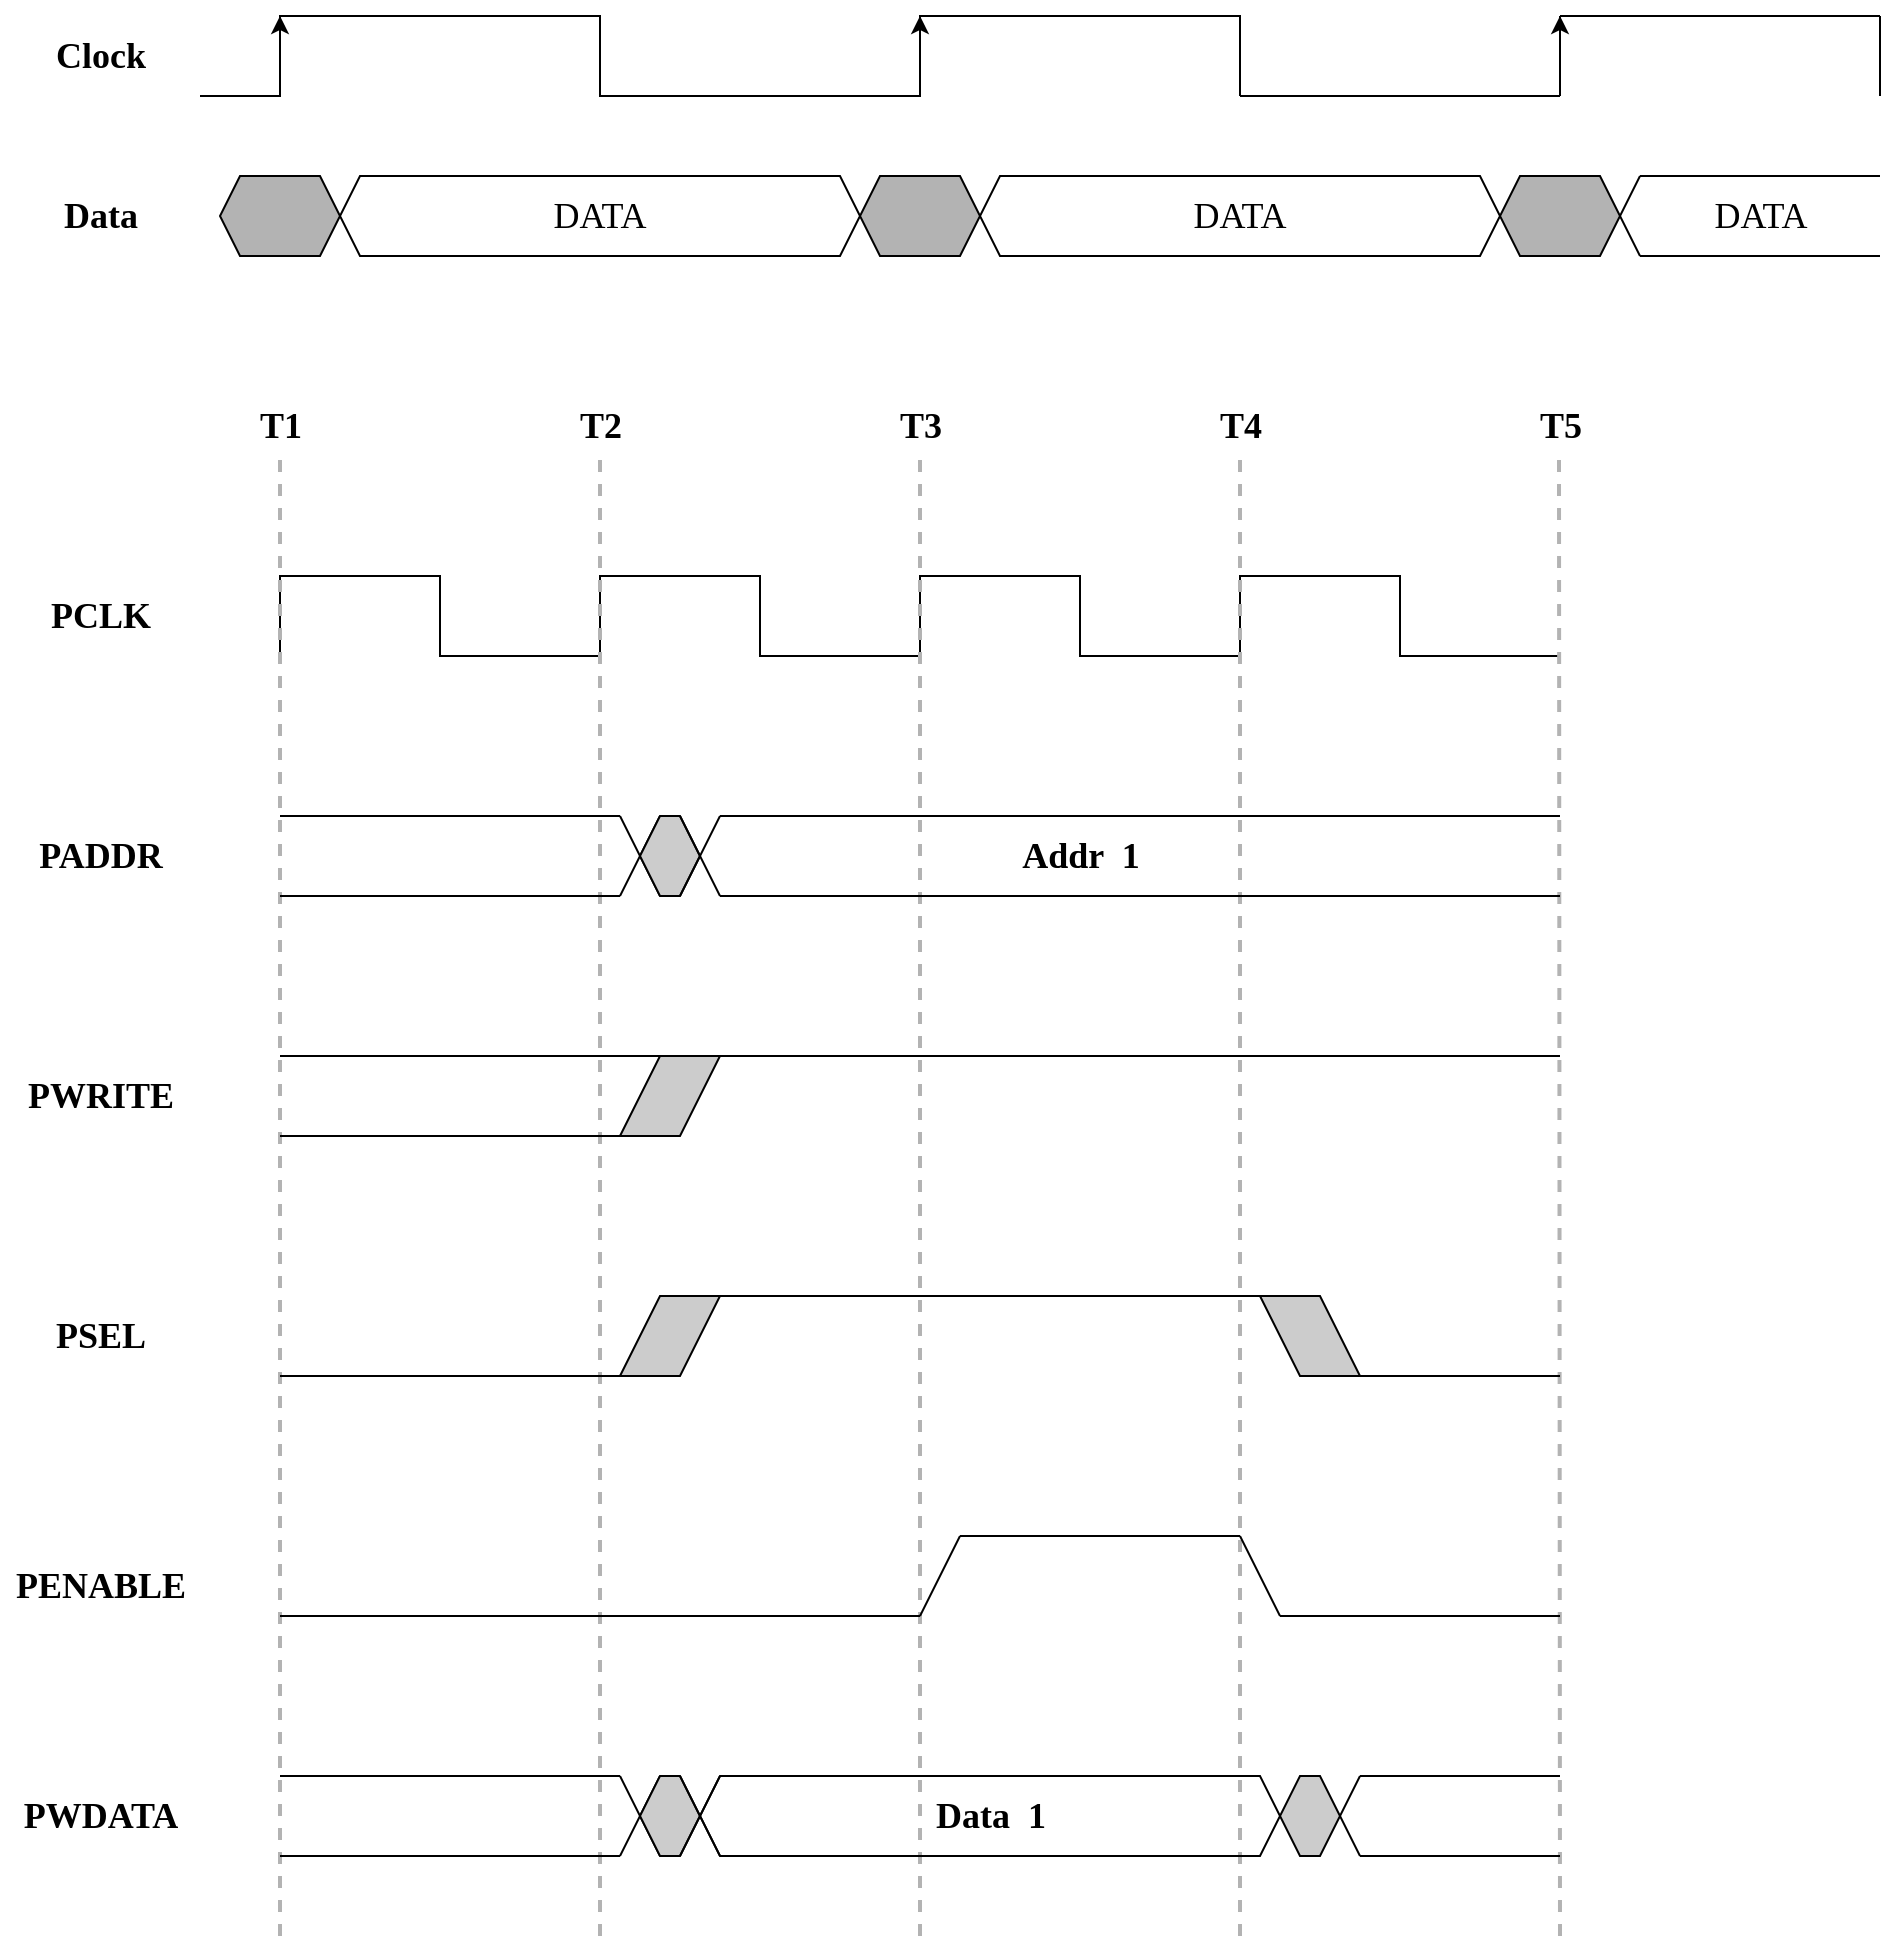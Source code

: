 <mxfile version="14.9.8" type="github">
  <diagram id="1rc1tk0ybDAFMCqroXJa" name="Page-1">
    <mxGraphModel dx="1303" dy="797" grid="1" gridSize="10" guides="1" tooltips="1" connect="1" arrows="1" fold="1" page="0" pageScale="1" pageWidth="827" pageHeight="1169" background="#ffffff" math="0" shadow="0">
      <root>
        <mxCell id="0" />
        <mxCell id="1" parent="0" />
        <mxCell id="zokwrhcNia9JvIFrKmG5-4" value="" style="shape=partialRectangle;whiteSpace=wrap;html=1;bottom=0;right=0;fillColor=none;" vertex="1" parent="1">
          <mxGeometry x="160" y="160" width="160" height="40" as="geometry" />
        </mxCell>
        <mxCell id="zokwrhcNia9JvIFrKmG5-5" value="" style="shape=partialRectangle;whiteSpace=wrap;html=1;bottom=1;right=1;left=1;top=0;fillColor=none;routingCenterX=-0.5;" vertex="1" parent="1">
          <mxGeometry x="320" y="160" width="160" height="40" as="geometry" />
        </mxCell>
        <mxCell id="zokwrhcNia9JvIFrKmG5-12" value="" style="endArrow=none;html=1;" edge="1" parent="1">
          <mxGeometry width="50" height="50" relative="1" as="geometry">
            <mxPoint x="120" y="200" as="sourcePoint" />
            <mxPoint x="160" y="200" as="targetPoint" />
          </mxGeometry>
        </mxCell>
        <mxCell id="zokwrhcNia9JvIFrKmG5-44" value="" style="shape=partialRectangle;whiteSpace=wrap;html=1;bottom=0;right=0;fillColor=none;" vertex="1" parent="1">
          <mxGeometry x="480" y="160" width="160" height="40" as="geometry" />
        </mxCell>
        <mxCell id="zokwrhcNia9JvIFrKmG5-89" value="" style="endArrow=none;html=1;exitX=1;exitY=1;exitDx=0;exitDy=0;" edge="1" parent="1" source="zokwrhcNia9JvIFrKmG5-44">
          <mxGeometry width="50" height="50" relative="1" as="geometry">
            <mxPoint x="590" y="210" as="sourcePoint" />
            <mxPoint x="640" y="160" as="targetPoint" />
          </mxGeometry>
        </mxCell>
        <mxCell id="zokwrhcNia9JvIFrKmG5-90" value="" style="endArrow=none;html=1;" edge="1" parent="1">
          <mxGeometry width="50" height="50" relative="1" as="geometry">
            <mxPoint x="640" y="200" as="sourcePoint" />
            <mxPoint x="800" y="200" as="targetPoint" />
          </mxGeometry>
        </mxCell>
        <mxCell id="zokwrhcNia9JvIFrKmG5-91" value="" style="endArrow=none;html=1;" edge="1" parent="1">
          <mxGeometry width="50" height="50" relative="1" as="geometry">
            <mxPoint x="800" y="200" as="sourcePoint" />
            <mxPoint x="800" y="160" as="targetPoint" />
          </mxGeometry>
        </mxCell>
        <mxCell id="zokwrhcNia9JvIFrKmG5-92" value="" style="endArrow=none;html=1;" edge="1" parent="1">
          <mxGeometry width="50" height="50" relative="1" as="geometry">
            <mxPoint x="800" y="160" as="sourcePoint" />
            <mxPoint x="960" y="160" as="targetPoint" />
          </mxGeometry>
        </mxCell>
        <mxCell id="zokwrhcNia9JvIFrKmG5-93" value="" style="endArrow=none;html=1;" edge="1" parent="1">
          <mxGeometry width="50" height="50" relative="1" as="geometry">
            <mxPoint x="960" y="200" as="sourcePoint" />
            <mxPoint x="960" y="160" as="targetPoint" />
          </mxGeometry>
        </mxCell>
        <mxCell id="zokwrhcNia9JvIFrKmG5-101" value="" style="shape=hexagon;perimeter=hexagonPerimeter2;whiteSpace=wrap;html=1;fixedSize=1;size=10;gradientDirection=radial;fillColor=#B3B3B3;" vertex="1" parent="1">
          <mxGeometry x="130" y="240" width="60" height="40" as="geometry" />
        </mxCell>
        <mxCell id="zokwrhcNia9JvIFrKmG5-102" value="&lt;pre style=&quot;font-size: 18px&quot;&gt;&lt;font face=&quot;Times New Roman&quot;&gt;DATA&lt;/font&gt;&lt;/pre&gt;" style="shape=hexagon;perimeter=hexagonPerimeter2;whiteSpace=wrap;html=1;fixedSize=1;size=10;fillColor=none;" vertex="1" parent="1">
          <mxGeometry x="190" y="240" width="260" height="40" as="geometry" />
        </mxCell>
        <mxCell id="zokwrhcNia9JvIFrKmG5-103" value="" style="shape=hexagon;perimeter=hexagonPerimeter2;whiteSpace=wrap;html=1;fixedSize=1;size=10;fillColor=#B3B3B3;" vertex="1" parent="1">
          <mxGeometry x="450" y="240" width="60" height="40" as="geometry" />
        </mxCell>
        <mxCell id="zokwrhcNia9JvIFrKmG5-104" value="&lt;pre style=&quot;font-size: 18px&quot;&gt;&lt;font face=&quot;Times New Roman&quot;&gt;DATA&lt;/font&gt;&lt;/pre&gt;" style="shape=hexagon;perimeter=hexagonPerimeter2;whiteSpace=wrap;html=1;fixedSize=1;size=10;fillColor=none;" vertex="1" parent="1">
          <mxGeometry x="510" y="240" width="260" height="40" as="geometry" />
        </mxCell>
        <mxCell id="zokwrhcNia9JvIFrKmG5-105" value="" style="shape=hexagon;perimeter=hexagonPerimeter2;whiteSpace=wrap;html=1;fixedSize=1;size=10;fillColor=#B3B3B3;" vertex="1" parent="1">
          <mxGeometry x="770" y="240" width="60" height="40" as="geometry" />
        </mxCell>
        <mxCell id="zokwrhcNia9JvIFrKmG5-107" value="" style="endArrow=none;html=1;shadow=0;" edge="1" parent="1">
          <mxGeometry width="50" height="50" relative="1" as="geometry">
            <mxPoint x="830" y="260" as="sourcePoint" />
            <mxPoint x="840" y="240" as="targetPoint" />
          </mxGeometry>
        </mxCell>
        <mxCell id="zokwrhcNia9JvIFrKmG5-108" value="" style="endArrow=none;html=1;shadow=0;strokeColor=#000000;" edge="1" parent="1">
          <mxGeometry width="50" height="50" relative="1" as="geometry">
            <mxPoint x="830" y="260" as="sourcePoint" />
            <mxPoint x="840" y="280" as="targetPoint" />
          </mxGeometry>
        </mxCell>
        <mxCell id="zokwrhcNia9JvIFrKmG5-109" value="" style="endArrow=none;html=1;shadow=0;" edge="1" parent="1">
          <mxGeometry width="50" height="50" relative="1" as="geometry">
            <mxPoint x="840" y="240" as="sourcePoint" />
            <mxPoint x="960" y="240" as="targetPoint" />
          </mxGeometry>
        </mxCell>
        <mxCell id="zokwrhcNia9JvIFrKmG5-110" value="" style="endArrow=none;html=1;shadow=0;" edge="1" parent="1">
          <mxGeometry width="50" height="50" relative="1" as="geometry">
            <mxPoint x="840" y="280" as="sourcePoint" />
            <mxPoint x="960" y="280" as="targetPoint" />
          </mxGeometry>
        </mxCell>
        <mxCell id="zokwrhcNia9JvIFrKmG5-111" value="&lt;pre style=&quot;font-size: 18px&quot;&gt;&lt;font face=&quot;Times New Roman&quot;&gt;DATA&lt;/font&gt;&lt;/pre&gt;" style="text;html=1;align=center;verticalAlign=middle;resizable=0;points=[];autosize=1;strokeColor=none;" vertex="1" parent="1">
          <mxGeometry x="870" y="230" width="60" height="60" as="geometry" />
        </mxCell>
        <mxCell id="zokwrhcNia9JvIFrKmG5-112" value="" style="endArrow=classic;html=1;shadow=0;strokeColor=#000000;entryX=0;entryY=0;entryDx=0;entryDy=0;" edge="1" parent="1" target="zokwrhcNia9JvIFrKmG5-4">
          <mxGeometry width="50" height="50" relative="1" as="geometry">
            <mxPoint x="160" y="200" as="sourcePoint" />
            <mxPoint y="190" as="targetPoint" />
          </mxGeometry>
        </mxCell>
        <mxCell id="zokwrhcNia9JvIFrKmG5-113" value="" style="endArrow=classic;html=1;shadow=0;strokeColor=#000000;" edge="1" parent="1">
          <mxGeometry width="50" height="50" relative="1" as="geometry">
            <mxPoint x="480" y="200" as="sourcePoint" />
            <mxPoint x="480" y="160" as="targetPoint" />
          </mxGeometry>
        </mxCell>
        <mxCell id="zokwrhcNia9JvIFrKmG5-114" value="" style="endArrow=classic;html=1;shadow=0;strokeColor=#000000;" edge="1" parent="1">
          <mxGeometry width="50" height="50" relative="1" as="geometry">
            <mxPoint x="800" y="200" as="sourcePoint" />
            <mxPoint x="800" y="160" as="targetPoint" />
          </mxGeometry>
        </mxCell>
        <mxCell id="zokwrhcNia9JvIFrKmG5-116" value="&lt;pre&gt;&lt;font face=&quot;Times New Roman&quot; style=&quot;font-size: 18px&quot;&gt;&lt;b&gt;Clock&lt;/b&gt;&lt;/font&gt;&lt;/pre&gt;" style="text;html=1;align=center;verticalAlign=middle;resizable=0;points=[];autosize=1;strokeColor=none;" vertex="1" parent="1">
          <mxGeometry x="40" y="155" width="60" height="50" as="geometry" />
        </mxCell>
        <mxCell id="zokwrhcNia9JvIFrKmG5-117" value="&lt;pre&gt;&lt;font face=&quot;Times New Roman&quot; style=&quot;font-size: 18px&quot;&gt;&lt;b&gt;Data&lt;/b&gt;&lt;/font&gt;&lt;/pre&gt;" style="text;html=1;align=center;verticalAlign=middle;resizable=0;points=[];autosize=1;strokeColor=none;" vertex="1" parent="1">
          <mxGeometry x="45" y="235" width="50" height="50" as="geometry" />
        </mxCell>
        <mxCell id="zokwrhcNia9JvIFrKmG5-119" value="" style="shape=partialRectangle;whiteSpace=wrap;html=1;bottom=0;right=0;fillColor=none;" vertex="1" parent="1">
          <mxGeometry x="160" y="440" width="80" height="40" as="geometry" />
        </mxCell>
        <mxCell id="zokwrhcNia9JvIFrKmG5-124" value="" style="shape=partialRectangle;whiteSpace=wrap;html=1;top=0;left=0;fillColor=none;strokeColor=#000000;rotation=90;" vertex="1" parent="1">
          <mxGeometry x="260" y="420" width="40" height="80" as="geometry" />
        </mxCell>
        <mxCell id="zokwrhcNia9JvIFrKmG5-126" value="" style="shape=partialRectangle;whiteSpace=wrap;html=1;bottom=0;right=0;fillColor=none;" vertex="1" parent="1">
          <mxGeometry x="320" y="440" width="80" height="40" as="geometry" />
        </mxCell>
        <mxCell id="zokwrhcNia9JvIFrKmG5-127" value="" style="shape=partialRectangle;whiteSpace=wrap;html=1;top=0;left=0;strokeColor=#000000;rotation=90;fillColor=none;" vertex="1" parent="1">
          <mxGeometry x="420" y="420" width="40" height="80" as="geometry" />
        </mxCell>
        <mxCell id="zokwrhcNia9JvIFrKmG5-128" value="" style="shape=partialRectangle;whiteSpace=wrap;html=1;bottom=0;right=0;fillColor=none;" vertex="1" parent="1">
          <mxGeometry x="480" y="440" width="80" height="40" as="geometry" />
        </mxCell>
        <mxCell id="zokwrhcNia9JvIFrKmG5-129" value="" style="shape=partialRectangle;whiteSpace=wrap;html=1;top=0;left=0;fillColor=none;strokeColor=#000000;rotation=90;" vertex="1" parent="1">
          <mxGeometry x="580" y="420" width="40" height="80" as="geometry" />
        </mxCell>
        <mxCell id="zokwrhcNia9JvIFrKmG5-130" value="" style="shape=partialRectangle;whiteSpace=wrap;html=1;bottom=0;right=0;fillColor=none;" vertex="1" parent="1">
          <mxGeometry x="640" y="440" width="80" height="40" as="geometry" />
        </mxCell>
        <mxCell id="zokwrhcNia9JvIFrKmG5-131" value="" style="shape=partialRectangle;whiteSpace=wrap;html=1;top=0;left=0;fillColor=none;strokeColor=#000000;rotation=90;" vertex="1" parent="1">
          <mxGeometry x="740" y="420" width="40" height="80" as="geometry" />
        </mxCell>
        <mxCell id="zokwrhcNia9JvIFrKmG5-132" value="" style="endArrow=none;dashed=1;html=1;strokeWidth=2;shadow=0;strokeColor=#B3B3B3;" edge="1" parent="1">
          <mxGeometry width="50" height="50" relative="1" as="geometry">
            <mxPoint x="160" y="1120" as="sourcePoint" />
            <mxPoint x="160" y="380" as="targetPoint" />
          </mxGeometry>
        </mxCell>
        <mxCell id="zokwrhcNia9JvIFrKmG5-133" value="" style="endArrow=none;dashed=1;html=1;strokeWidth=2;shadow=0;strokeColor=#B3B3B3;" edge="1" parent="1">
          <mxGeometry width="50" height="50" relative="1" as="geometry">
            <mxPoint x="320" y="1120" as="sourcePoint" />
            <mxPoint x="320" y="380" as="targetPoint" />
          </mxGeometry>
        </mxCell>
        <mxCell id="zokwrhcNia9JvIFrKmG5-134" value="" style="endArrow=none;dashed=1;html=1;strokeWidth=2;shadow=0;strokeColor=#B3B3B3;" edge="1" parent="1">
          <mxGeometry width="50" height="50" relative="1" as="geometry">
            <mxPoint x="480" y="1120" as="sourcePoint" />
            <mxPoint x="480" y="380" as="targetPoint" />
          </mxGeometry>
        </mxCell>
        <mxCell id="zokwrhcNia9JvIFrKmG5-135" value="" style="endArrow=none;dashed=1;html=1;strokeWidth=2;shadow=0;strokeColor=#B3B3B3;" edge="1" parent="1">
          <mxGeometry width="50" height="50" relative="1" as="geometry">
            <mxPoint x="640" y="1120" as="sourcePoint" />
            <mxPoint x="640" y="380" as="targetPoint" />
          </mxGeometry>
        </mxCell>
        <mxCell id="zokwrhcNia9JvIFrKmG5-136" value="" style="endArrow=none;html=1;shadow=0;" edge="1" parent="1">
          <mxGeometry width="50" height="50" relative="1" as="geometry">
            <mxPoint x="160" y="560" as="sourcePoint" />
            <mxPoint x="330" y="560" as="targetPoint" />
          </mxGeometry>
        </mxCell>
        <mxCell id="zokwrhcNia9JvIFrKmG5-138" value="" style="endArrow=none;html=1;shadow=0;strokeColor=#000000;" edge="1" parent="1">
          <mxGeometry width="50" height="50" relative="1" as="geometry">
            <mxPoint x="160" y="600" as="sourcePoint" />
            <mxPoint x="330" y="600" as="targetPoint" />
          </mxGeometry>
        </mxCell>
        <mxCell id="zokwrhcNia9JvIFrKmG5-139" value="" style="endArrow=none;html=1;shadow=0;strokeColor=#000000;" edge="1" parent="1">
          <mxGeometry width="50" height="50" relative="1" as="geometry">
            <mxPoint x="330" y="600" as="sourcePoint" />
            <mxPoint x="350" y="560" as="targetPoint" />
          </mxGeometry>
        </mxCell>
        <mxCell id="zokwrhcNia9JvIFrKmG5-140" value="" style="endArrow=none;html=1;shadow=0;strokeColor=#000000;" edge="1" parent="1">
          <mxGeometry width="50" height="50" relative="1" as="geometry">
            <mxPoint x="330" y="560" as="sourcePoint" />
            <mxPoint x="350" y="600" as="targetPoint" />
          </mxGeometry>
        </mxCell>
        <mxCell id="zokwrhcNia9JvIFrKmG5-142" value="" style="shape=hexagon;perimeter=hexagonPerimeter2;whiteSpace=wrap;html=1;fixedSize=1;strokeColor=#000000;gradientColor=none;gradientDirection=radial;fillColor=#CCCCCC;size=10;" vertex="1" parent="1">
          <mxGeometry x="340" y="560" width="30" height="40" as="geometry" />
        </mxCell>
        <mxCell id="zokwrhcNia9JvIFrKmG5-144" value="" style="endArrow=none;dashed=1;html=1;strokeWidth=2;shadow=0;strokeColor=#B3B3B3;" edge="1" parent="1">
          <mxGeometry width="50" height="50" relative="1" as="geometry">
            <mxPoint x="800" y="1120" as="sourcePoint" />
            <mxPoint x="799.5" y="380" as="targetPoint" />
          </mxGeometry>
        </mxCell>
        <mxCell id="zokwrhcNia9JvIFrKmG5-145" value="" style="endArrow=none;html=1;shadow=0;strokeColor=#000000;" edge="1" parent="1">
          <mxGeometry width="50" height="50" relative="1" as="geometry">
            <mxPoint x="360" y="600" as="sourcePoint" />
            <mxPoint x="380" y="560" as="targetPoint" />
          </mxGeometry>
        </mxCell>
        <mxCell id="zokwrhcNia9JvIFrKmG5-147" value="" style="endArrow=none;html=1;shadow=0;strokeColor=#000000;" edge="1" parent="1">
          <mxGeometry width="50" height="50" relative="1" as="geometry">
            <mxPoint x="360" y="560" as="sourcePoint" />
            <mxPoint x="380" y="600" as="targetPoint" />
          </mxGeometry>
        </mxCell>
        <mxCell id="zokwrhcNia9JvIFrKmG5-148" value="" style="endArrow=none;html=1;shadow=0;strokeColor=#000000;" edge="1" parent="1">
          <mxGeometry width="50" height="50" relative="1" as="geometry">
            <mxPoint x="380" y="560" as="sourcePoint" />
            <mxPoint x="800" y="560" as="targetPoint" />
          </mxGeometry>
        </mxCell>
        <mxCell id="zokwrhcNia9JvIFrKmG5-149" value="" style="endArrow=none;html=1;shadow=0;strokeColor=#000000;" edge="1" parent="1">
          <mxGeometry width="50" height="50" relative="1" as="geometry">
            <mxPoint x="380" y="600" as="sourcePoint" />
            <mxPoint x="800" y="600" as="targetPoint" />
          </mxGeometry>
        </mxCell>
        <mxCell id="zokwrhcNia9JvIFrKmG5-150" value="" style="shape=parallelogram;perimeter=parallelogramPerimeter;whiteSpace=wrap;html=1;fixedSize=1;strokeColor=#000000;gradientColor=none;gradientDirection=radial;size=20;fillColor=#CCCCCC;" vertex="1" parent="1">
          <mxGeometry x="330" y="680" width="50" height="40" as="geometry" />
        </mxCell>
        <mxCell id="zokwrhcNia9JvIFrKmG5-151" value="" style="endArrow=none;html=1;shadow=0;strokeColor=#000000;entryX=0.5;entryY=0;entryDx=0;entryDy=0;" edge="1" parent="1" target="zokwrhcNia9JvIFrKmG5-150">
          <mxGeometry width="50" height="50" relative="1" as="geometry">
            <mxPoint x="160" y="680" as="sourcePoint" />
            <mxPoint x="210" y="630" as="targetPoint" />
          </mxGeometry>
        </mxCell>
        <mxCell id="zokwrhcNia9JvIFrKmG5-152" value="" style="endArrow=none;html=1;shadow=0;strokeColor=#000000;entryX=0;entryY=1;entryDx=0;entryDy=0;" edge="1" parent="1" target="zokwrhcNia9JvIFrKmG5-150">
          <mxGeometry width="50" height="50" relative="1" as="geometry">
            <mxPoint x="160" y="720" as="sourcePoint" />
            <mxPoint x="210" y="670" as="targetPoint" />
          </mxGeometry>
        </mxCell>
        <mxCell id="zokwrhcNia9JvIFrKmG5-153" value="" style="endArrow=none;html=1;shadow=0;strokeColor=#000000;" edge="1" parent="1">
          <mxGeometry width="50" height="50" relative="1" as="geometry">
            <mxPoint x="380" y="680" as="sourcePoint" />
            <mxPoint x="800" y="680" as="targetPoint" />
          </mxGeometry>
        </mxCell>
        <mxCell id="zokwrhcNia9JvIFrKmG5-154" value="" style="shape=parallelogram;perimeter=parallelogramPerimeter;whiteSpace=wrap;html=1;fixedSize=1;strokeColor=#000000;gradientColor=none;gradientDirection=radial;size=20;fillColor=#CCCCCC;" vertex="1" parent="1">
          <mxGeometry x="330" y="800" width="50" height="40" as="geometry" />
        </mxCell>
        <mxCell id="zokwrhcNia9JvIFrKmG5-162" value="" style="endArrow=none;html=1;shadow=0;strokeColor=#000000;entryX=0;entryY=1;entryDx=0;entryDy=0;" edge="1" parent="1" target="zokwrhcNia9JvIFrKmG5-154">
          <mxGeometry width="50" height="50" relative="1" as="geometry">
            <mxPoint x="160" y="840" as="sourcePoint" />
            <mxPoint x="210" y="790" as="targetPoint" />
          </mxGeometry>
        </mxCell>
        <mxCell id="zokwrhcNia9JvIFrKmG5-164" value="&lt;pre&gt;&lt;font face=&quot;Times New Roman&quot; size=&quot;1&quot;&gt;&lt;b style=&quot;font-size: 18px&quot;&gt;T1&lt;/b&gt;&lt;/font&gt;&lt;/pre&gt;" style="text;html=1;align=center;verticalAlign=middle;resizable=0;points=[];autosize=1;strokeColor=none;" vertex="1" parent="1">
          <mxGeometry x="140" y="340" width="40" height="50" as="geometry" />
        </mxCell>
        <mxCell id="zokwrhcNia9JvIFrKmG5-165" value="&lt;pre&gt;&lt;font face=&quot;Times New Roman&quot; size=&quot;1&quot;&gt;&lt;b style=&quot;font-size: 18px&quot;&gt;T2&lt;/b&gt;&lt;/font&gt;&lt;/pre&gt;" style="text;html=1;align=center;verticalAlign=middle;resizable=0;points=[];autosize=1;strokeColor=none;" vertex="1" parent="1">
          <mxGeometry x="300" y="340" width="40" height="50" as="geometry" />
        </mxCell>
        <mxCell id="zokwrhcNia9JvIFrKmG5-166" value="&lt;pre&gt;&lt;font face=&quot;Times New Roman&quot; size=&quot;1&quot;&gt;&lt;b style=&quot;font-size: 18px&quot;&gt;T3&lt;/b&gt;&lt;/font&gt;&lt;/pre&gt;" style="text;html=1;align=center;verticalAlign=middle;resizable=0;points=[];autosize=1;strokeColor=none;" vertex="1" parent="1">
          <mxGeometry x="460" y="340" width="40" height="50" as="geometry" />
        </mxCell>
        <mxCell id="zokwrhcNia9JvIFrKmG5-167" value="&lt;pre&gt;&lt;font face=&quot;Times New Roman&quot; size=&quot;1&quot;&gt;&lt;b style=&quot;font-size: 18px&quot;&gt;T4&lt;/b&gt;&lt;/font&gt;&lt;/pre&gt;" style="text;html=1;align=center;verticalAlign=middle;resizable=0;points=[];autosize=1;strokeColor=none;" vertex="1" parent="1">
          <mxGeometry x="620" y="340" width="40" height="50" as="geometry" />
        </mxCell>
        <mxCell id="zokwrhcNia9JvIFrKmG5-168" value="&lt;pre&gt;&lt;font face=&quot;Times New Roman&quot; size=&quot;1&quot;&gt;&lt;b style=&quot;font-size: 18px&quot;&gt;T5&lt;/b&gt;&lt;/font&gt;&lt;/pre&gt;" style="text;html=1;align=center;verticalAlign=middle;resizable=0;points=[];autosize=1;strokeColor=none;" vertex="1" parent="1">
          <mxGeometry x="780" y="340" width="40" height="50" as="geometry" />
        </mxCell>
        <mxCell id="zokwrhcNia9JvIFrKmG5-169" value="&lt;pre&gt;&lt;b&gt;&lt;font face=&quot;Times New Roman&quot; style=&quot;font-size: 18px&quot;&gt;PCLK&lt;/font&gt;&lt;/b&gt;&lt;/pre&gt;" style="text;html=1;align=center;verticalAlign=middle;resizable=0;points=[];autosize=1;strokeColor=none;" vertex="1" parent="1">
          <mxGeometry x="35" y="435" width="70" height="50" as="geometry" />
        </mxCell>
        <mxCell id="zokwrhcNia9JvIFrKmG5-171" value="&lt;pre&gt;&lt;font face=&quot;Times New Roman&quot; style=&quot;font-size: 18px&quot;&gt;&lt;b&gt;PADDR&lt;/b&gt;&lt;/font&gt;&lt;/pre&gt;" style="text;html=1;align=center;verticalAlign=middle;resizable=0;points=[];autosize=1;strokeColor=none;" vertex="1" parent="1">
          <mxGeometry x="30" y="555" width="80" height="50" as="geometry" />
        </mxCell>
        <mxCell id="zokwrhcNia9JvIFrKmG5-172" value="&lt;pre&gt;&lt;font face=&quot;Times New Roman&quot; style=&quot;font-size: 18px&quot;&gt;&lt;b&gt;PWRITE&lt;/b&gt;&lt;/font&gt;&lt;/pre&gt;" style="text;html=1;align=center;verticalAlign=middle;resizable=0;points=[];autosize=1;strokeColor=none;" vertex="1" parent="1">
          <mxGeometry x="25" y="675" width="90" height="50" as="geometry" />
        </mxCell>
        <mxCell id="zokwrhcNia9JvIFrKmG5-173" value="&lt;pre&gt;&lt;font face=&quot;Times New Roman&quot; style=&quot;font-size: 18px&quot;&gt;&lt;b&gt;PSEL&lt;/b&gt;&lt;/font&gt;&lt;/pre&gt;" style="text;html=1;align=center;verticalAlign=middle;resizable=0;points=[];autosize=1;strokeColor=none;" vertex="1" parent="1">
          <mxGeometry x="40" y="795" width="60" height="50" as="geometry" />
        </mxCell>
        <mxCell id="zokwrhcNia9JvIFrKmG5-174" value="" style="endArrow=none;html=1;shadow=0;strokeColor=#000000;" edge="1" parent="1">
          <mxGeometry width="50" height="50" relative="1" as="geometry">
            <mxPoint x="160" y="960" as="sourcePoint" />
            <mxPoint x="480" y="960" as="targetPoint" />
          </mxGeometry>
        </mxCell>
        <mxCell id="zokwrhcNia9JvIFrKmG5-175" value="" style="endArrow=none;html=1;shadow=0;strokeColor=#000000;" edge="1" parent="1">
          <mxGeometry width="50" height="50" relative="1" as="geometry">
            <mxPoint x="480" y="960" as="sourcePoint" />
            <mxPoint x="500" y="920" as="targetPoint" />
          </mxGeometry>
        </mxCell>
        <mxCell id="zokwrhcNia9JvIFrKmG5-176" value="" style="endArrow=none;html=1;shadow=0;strokeColor=#000000;" edge="1" parent="1">
          <mxGeometry width="50" height="50" relative="1" as="geometry">
            <mxPoint x="500" y="920" as="sourcePoint" />
            <mxPoint x="640" y="920" as="targetPoint" />
          </mxGeometry>
        </mxCell>
        <mxCell id="zokwrhcNia9JvIFrKmG5-177" value="" style="endArrow=none;html=1;shadow=0;strokeColor=#000000;" edge="1" parent="1">
          <mxGeometry width="50" height="50" relative="1" as="geometry">
            <mxPoint x="640" y="920" as="sourcePoint" />
            <mxPoint x="660" y="960" as="targetPoint" />
          </mxGeometry>
        </mxCell>
        <mxCell id="zokwrhcNia9JvIFrKmG5-178" value="" style="endArrow=none;html=1;shadow=0;strokeColor=#000000;" edge="1" parent="1">
          <mxGeometry width="50" height="50" relative="1" as="geometry">
            <mxPoint x="660" y="960" as="sourcePoint" />
            <mxPoint x="800" y="960" as="targetPoint" />
          </mxGeometry>
        </mxCell>
        <mxCell id="zokwrhcNia9JvIFrKmG5-179" value="&lt;pre&gt;&lt;font face=&quot;Times New Roman&quot; style=&quot;font-size: 18px&quot;&gt;&lt;b&gt;PENABLE&lt;/b&gt;&lt;/font&gt;&lt;/pre&gt;" style="text;html=1;align=center;verticalAlign=middle;resizable=0;points=[];autosize=1;strokeColor=none;" vertex="1" parent="1">
          <mxGeometry x="20" y="920" width="100" height="50" as="geometry" />
        </mxCell>
        <mxCell id="zokwrhcNia9JvIFrKmG5-180" value="" style="endArrow=none;html=1;shadow=0;" edge="1" parent="1">
          <mxGeometry width="50" height="50" relative="1" as="geometry">
            <mxPoint x="160" y="1040" as="sourcePoint" />
            <mxPoint x="330" y="1040" as="targetPoint" />
          </mxGeometry>
        </mxCell>
        <mxCell id="zokwrhcNia9JvIFrKmG5-181" value="" style="endArrow=none;html=1;shadow=0;strokeColor=#000000;" edge="1" parent="1">
          <mxGeometry width="50" height="50" relative="1" as="geometry">
            <mxPoint x="160" y="1080" as="sourcePoint" />
            <mxPoint x="330" y="1080" as="targetPoint" />
          </mxGeometry>
        </mxCell>
        <mxCell id="zokwrhcNia9JvIFrKmG5-182" value="" style="endArrow=none;html=1;shadow=0;strokeColor=#000000;" edge="1" parent="1">
          <mxGeometry width="50" height="50" relative="1" as="geometry">
            <mxPoint x="330" y="1080" as="sourcePoint" />
            <mxPoint x="350" y="1040" as="targetPoint" />
          </mxGeometry>
        </mxCell>
        <mxCell id="zokwrhcNia9JvIFrKmG5-183" value="" style="endArrow=none;html=1;shadow=0;strokeColor=#000000;" edge="1" parent="1">
          <mxGeometry width="50" height="50" relative="1" as="geometry">
            <mxPoint x="330" y="1040" as="sourcePoint" />
            <mxPoint x="350" y="1080" as="targetPoint" />
          </mxGeometry>
        </mxCell>
        <mxCell id="zokwrhcNia9JvIFrKmG5-184" value="" style="shape=hexagon;perimeter=hexagonPerimeter2;whiteSpace=wrap;html=1;fixedSize=1;strokeColor=#000000;gradientColor=none;gradientDirection=radial;fillColor=#CCCCCC;size=10;" vertex="1" parent="1">
          <mxGeometry x="340" y="1040" width="30" height="40" as="geometry" />
        </mxCell>
        <mxCell id="zokwrhcNia9JvIFrKmG5-185" value="" style="endArrow=none;html=1;shadow=0;strokeColor=#000000;" edge="1" parent="1">
          <mxGeometry width="50" height="50" relative="1" as="geometry">
            <mxPoint x="360" y="1080" as="sourcePoint" />
            <mxPoint x="380" y="1040" as="targetPoint" />
          </mxGeometry>
        </mxCell>
        <mxCell id="zokwrhcNia9JvIFrKmG5-186" value="" style="endArrow=none;html=1;shadow=0;strokeColor=#000000;" edge="1" parent="1">
          <mxGeometry width="50" height="50" relative="1" as="geometry">
            <mxPoint x="360" y="1040" as="sourcePoint" />
            <mxPoint x="380" y="1080" as="targetPoint" />
          </mxGeometry>
        </mxCell>
        <mxCell id="zokwrhcNia9JvIFrKmG5-187" value="" style="shape=hexagon;perimeter=hexagonPerimeter2;whiteSpace=wrap;html=1;fixedSize=1;strokeColor=#000000;gradientColor=none;gradientDirection=radial;fillColor=none;size=10;" vertex="1" parent="1">
          <mxGeometry x="370" y="1040" width="290" height="40" as="geometry" />
        </mxCell>
        <mxCell id="zokwrhcNia9JvIFrKmG5-188" value="" style="shape=hexagon;perimeter=hexagonPerimeter2;whiteSpace=wrap;html=1;fixedSize=1;strokeColor=#000000;gradientColor=none;gradientDirection=radial;fillColor=#CCCCCC;size=10;" vertex="1" parent="1">
          <mxGeometry x="660" y="1040" width="30" height="40" as="geometry" />
        </mxCell>
        <mxCell id="zokwrhcNia9JvIFrKmG5-189" value="" style="endArrow=none;html=1;shadow=0;strokeColor=#000000;" edge="1" parent="1">
          <mxGeometry width="50" height="50" relative="1" as="geometry">
            <mxPoint x="690" y="1060" as="sourcePoint" />
            <mxPoint x="700" y="1040" as="targetPoint" />
          </mxGeometry>
        </mxCell>
        <mxCell id="zokwrhcNia9JvIFrKmG5-190" value="" style="endArrow=none;html=1;shadow=0;strokeColor=#000000;" edge="1" parent="1">
          <mxGeometry width="50" height="50" relative="1" as="geometry">
            <mxPoint x="690" y="1060" as="sourcePoint" />
            <mxPoint x="700" y="1080" as="targetPoint" />
          </mxGeometry>
        </mxCell>
        <mxCell id="zokwrhcNia9JvIFrKmG5-191" value="" style="endArrow=none;html=1;shadow=0;strokeColor=#000000;" edge="1" parent="1">
          <mxGeometry width="50" height="50" relative="1" as="geometry">
            <mxPoint x="700" y="1040" as="sourcePoint" />
            <mxPoint x="800" y="1040" as="targetPoint" />
          </mxGeometry>
        </mxCell>
        <mxCell id="zokwrhcNia9JvIFrKmG5-192" value="" style="endArrow=none;html=1;shadow=0;strokeColor=#000000;" edge="1" parent="1">
          <mxGeometry width="50" height="50" relative="1" as="geometry">
            <mxPoint x="700" y="1080" as="sourcePoint" />
            <mxPoint x="800" y="1080" as="targetPoint" />
          </mxGeometry>
        </mxCell>
        <mxCell id="zokwrhcNia9JvIFrKmG5-193" value="&lt;pre&gt;&lt;font style=&quot;font-size: 18px&quot; face=&quot;Times New Roman&quot;&gt;&lt;b&gt;Addr  1&lt;/b&gt;&lt;/font&gt;&lt;/pre&gt;" style="text;html=1;align=center;verticalAlign=middle;resizable=0;points=[];autosize=1;strokeColor=none;" vertex="1" parent="1">
          <mxGeometry x="525" y="555" width="70" height="50" as="geometry" />
        </mxCell>
        <mxCell id="zokwrhcNia9JvIFrKmG5-194" value="&lt;pre&gt;&lt;font style=&quot;font-size: 18px&quot; face=&quot;Times New Roman&quot;&gt;&lt;b&gt;Data  1&lt;/b&gt;&lt;/font&gt;&lt;/pre&gt;" style="text;html=1;align=center;verticalAlign=middle;resizable=0;points=[];autosize=1;strokeColor=none;" vertex="1" parent="1">
          <mxGeometry x="480" y="1035" width="70" height="50" as="geometry" />
        </mxCell>
        <mxCell id="zokwrhcNia9JvIFrKmG5-195" value="&lt;pre&gt;&lt;font face=&quot;Times New Roman&quot; style=&quot;font-size: 18px&quot;&gt;&lt;b&gt;PWDATA&lt;/b&gt;&lt;/font&gt;&lt;/pre&gt;" style="text;html=1;align=center;verticalAlign=middle;resizable=0;points=[];autosize=1;strokeColor=none;" vertex="1" parent="1">
          <mxGeometry x="25" y="1035" width="90" height="50" as="geometry" />
        </mxCell>
        <mxCell id="zokwrhcNia9JvIFrKmG5-199" value="" style="endArrow=none;html=1;shadow=0;strokeWidth=1;" edge="1" parent="1">
          <mxGeometry width="50" height="50" relative="1" as="geometry">
            <mxPoint x="380" y="800" as="sourcePoint" />
            <mxPoint x="650" y="800" as="targetPoint" />
          </mxGeometry>
        </mxCell>
        <mxCell id="zokwrhcNia9JvIFrKmG5-205" value="" style="shape=parallelogram;perimeter=parallelogramPerimeter;whiteSpace=wrap;html=1;fixedSize=1;strokeColor=#000000;gradientColor=none;gradientDirection=radial;size=20;fillColor=#CCCCCC;direction=east;flipV=1;flipH=0;" vertex="1" parent="1">
          <mxGeometry x="650" y="800" width="50" height="40" as="geometry" />
        </mxCell>
        <mxCell id="zokwrhcNia9JvIFrKmG5-206" value="" style="endArrow=none;html=1;shadow=0;strokeColor=#000000;strokeWidth=1;" edge="1" parent="1">
          <mxGeometry width="50" height="50" relative="1" as="geometry">
            <mxPoint x="700" y="840" as="sourcePoint" />
            <mxPoint x="800" y="840" as="targetPoint" />
          </mxGeometry>
        </mxCell>
      </root>
    </mxGraphModel>
  </diagram>
</mxfile>
